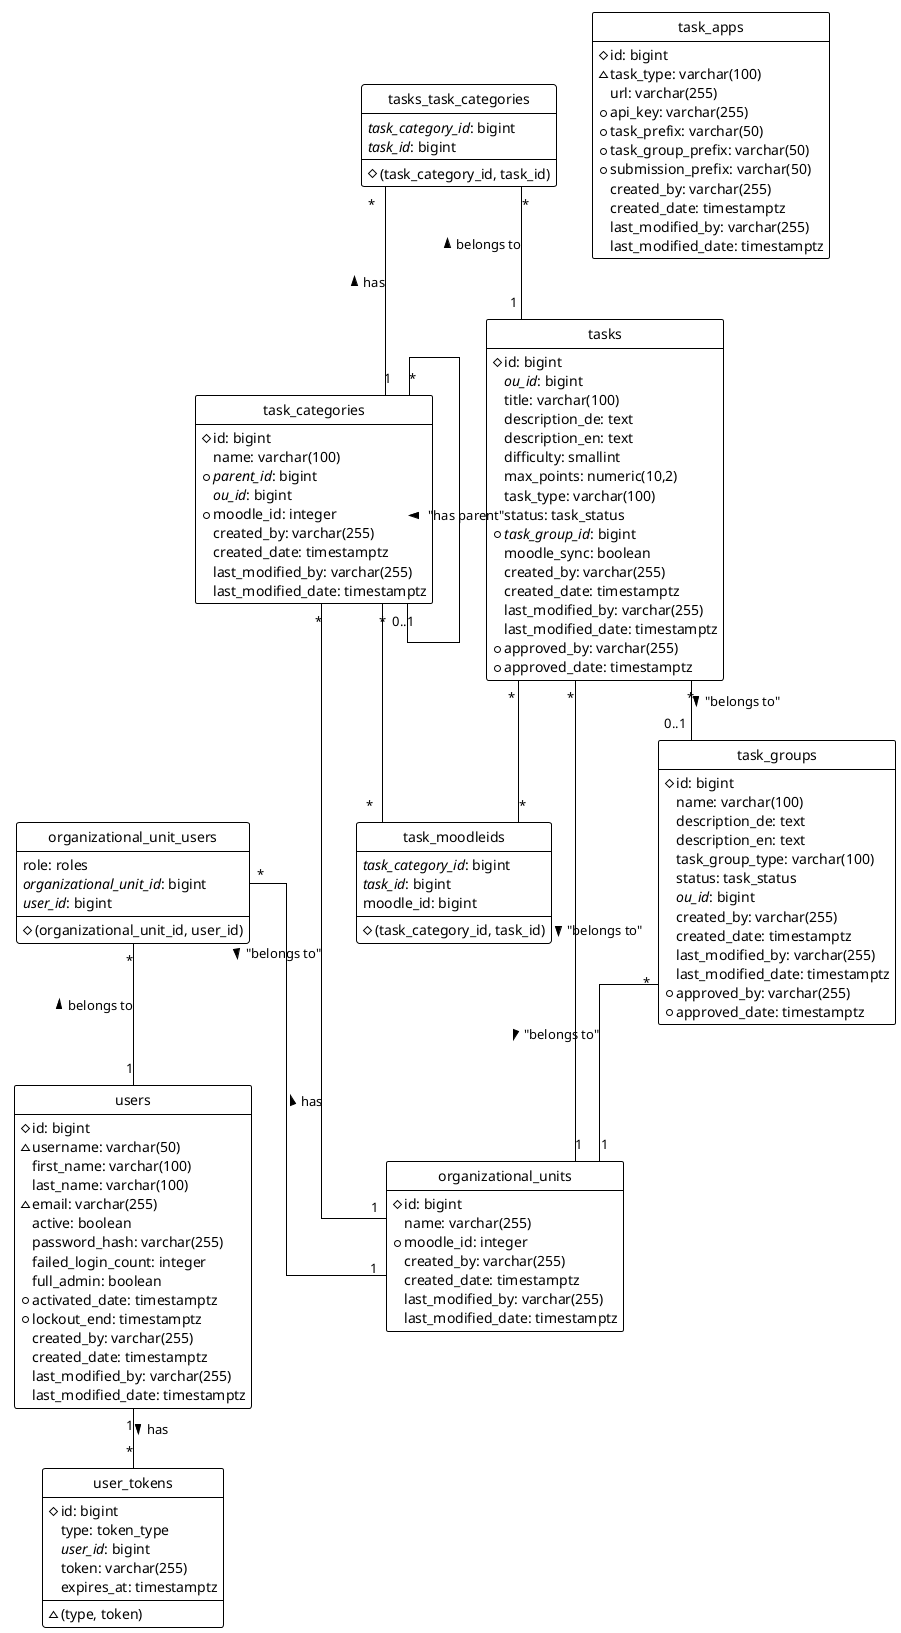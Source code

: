 @startuml
!theme plain
skinparam linetype ortho
'skinparam classAttributeIconSize 0
top to bottom direction
hide empty members
hide circle

' # = PK
' ~ = UNIQUE
' + = NULLABLE
' italic = FK

class users {
   # id: bigint
   {field} ~ username: varchar(50)
   {field} first_name: varchar(100)
   {field} last_name: varchar(100)
   {field} ~ email: varchar(255)
   active: boolean
   {field} password_hash: varchar(255)
   failed_login_count: integer
   full_admin: boolean
   + activated_date: timestamptz
   + lockout_end: timestamptz
   {field} created_by: varchar(255)
   created_date: timestamptz
   {field} last_modified_by: varchar(255)
   last_modified_date: timestamptz
}

class user_tokens {
   # id: bigint
   type: token_type
   //user_id//: bigint
   {field} token: varchar(255)
   expires_at: timestamptz
   --
   ~ (type, token)
}

class organizational_units {
   # id: bigint
   {field} name: varchar(255)
   + moodle_id: integer
   {field} created_by: varchar(255)
   created_date: timestamptz
   {field} last_modified_by: varchar(255)
   last_modified_date: timestamptz
}

class organizational_unit_users {
   role: roles
   //organizational_unit_id//: bigint
   //user_id//: bigint
   --
   # (organizational_unit_id, user_id)
}

class task_categories {
   # id: bigint
   {field} name: varchar(100)
   + //parent_id//: bigint
   //ou_id//: bigint
   + moodle_id: integer
   {field} created_by: varchar(255)
   created_date: timestamptz
   {field} last_modified_by: varchar(255)
   last_modified_date: timestamptz
}

class task_groups {
   # id: bigint
   {field} name: varchar(100)
   description_de: text
   description_en: text
   {field} task_group_type: varchar(100)
   status: task_status
   //ou_id//: bigint
   {field} created_by: varchar(255)
   created_date: timestamptz
   {field} last_modified_by: varchar(255)
   last_modified_date: timestamptz
   {field} + approved_by: varchar(255)
   + approved_date: timestamptz
}

class tasks {
   # id: bigint
   //ou_id//: bigint
   {field} title: varchar(100)
   description_de: text
   description_en: text
   difficulty: smallint
   {field} max_points: numeric(10,2)
   {field} task_type: varchar(100)
   status: task_status
   + //task_group_id//: bigint
   moodle_sync: boolean
   {field} created_by: varchar(255)
   created_date: timestamptz
   {field} last_modified_by: varchar(255)
   last_modified_date: timestamptz
   {field} + approved_by: varchar(255)
   + approved_date: timestamptz
}

class tasks_task_categories {
   //task_category_id//: bigint
   //task_id//: bigint
   --
   # (task_category_id, task_id)
}

class task_apps {
   # id: bigint
   {field} ~task_type: varchar(100)
   {field} url: varchar(255)
   {field} + api_key: varchar(255)
   {field} + task_prefix: varchar(50)
   {field} + task_group_prefix: varchar(50)
   {field} + submission_prefix: varchar(50)
   {field} created_by: varchar(255)
   created_date: timestamptz
   {field} last_modified_by: varchar(255)
   last_modified_date: timestamptz
}

class task_moodleids {
    //task_category_id//: bigint
    //task_id//: bigint
    moodle_id: bigint
   --
   # (task_category_id, task_id)
}

users "1" -- "*" user_tokens : has >
organizational_unit_users "*" -- "1" organizational_units : has <
organizational_unit_users "*" -- "1" users : belongs to <

task_categories "*" -- "1" organizational_units : "belongs to" >
task_categories "*" -- "0..1" task_categories : "has parent" >

task_groups "*" -- "1" organizational_units : "belongs to" >

tasks "*" -- "1" organizational_units : "belongs to" >
tasks "*" -- "0..1" task_groups : "belongs to" >

tasks_task_categories "*" -- "1" task_categories : has <
tasks_task_categories "*" -- "1"  tasks : belongs to <

tasks "*" -- "*" task_moodleids
task_categories "*" -- "*" task_moodleids
@enduml
